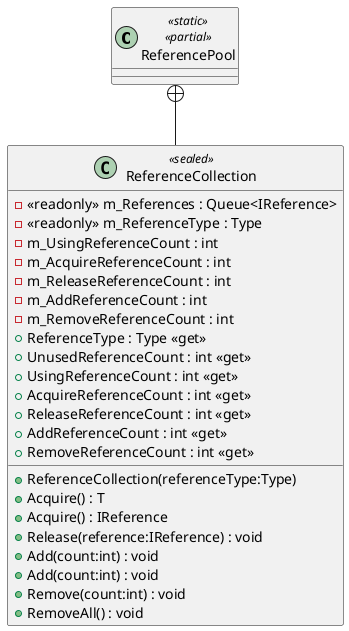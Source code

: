 @startuml
class ReferencePool <<static>> <<partial>> {
}
class ReferenceCollection <<sealed>> {
    - <<readonly>> m_References : Queue<IReference>
    - <<readonly>> m_ReferenceType : Type
    - m_UsingReferenceCount : int
    - m_AcquireReferenceCount : int
    - m_ReleaseReferenceCount : int
    - m_AddReferenceCount : int
    - m_RemoveReferenceCount : int
    + ReferenceCollection(referenceType:Type)
    + ReferenceType : Type <<get>>
    + UnusedReferenceCount : int <<get>>
    + UsingReferenceCount : int <<get>>
    + AcquireReferenceCount : int <<get>>
    + ReleaseReferenceCount : int <<get>>
    + AddReferenceCount : int <<get>>
    + RemoveReferenceCount : int <<get>>
    + Acquire() : T
    + Acquire() : IReference
    + Release(reference:IReference) : void
    + Add(count:int) : void
    + Add(count:int) : void
    + Remove(count:int) : void
    + RemoveAll() : void
}
ReferencePool +-- ReferenceCollection
@enduml
